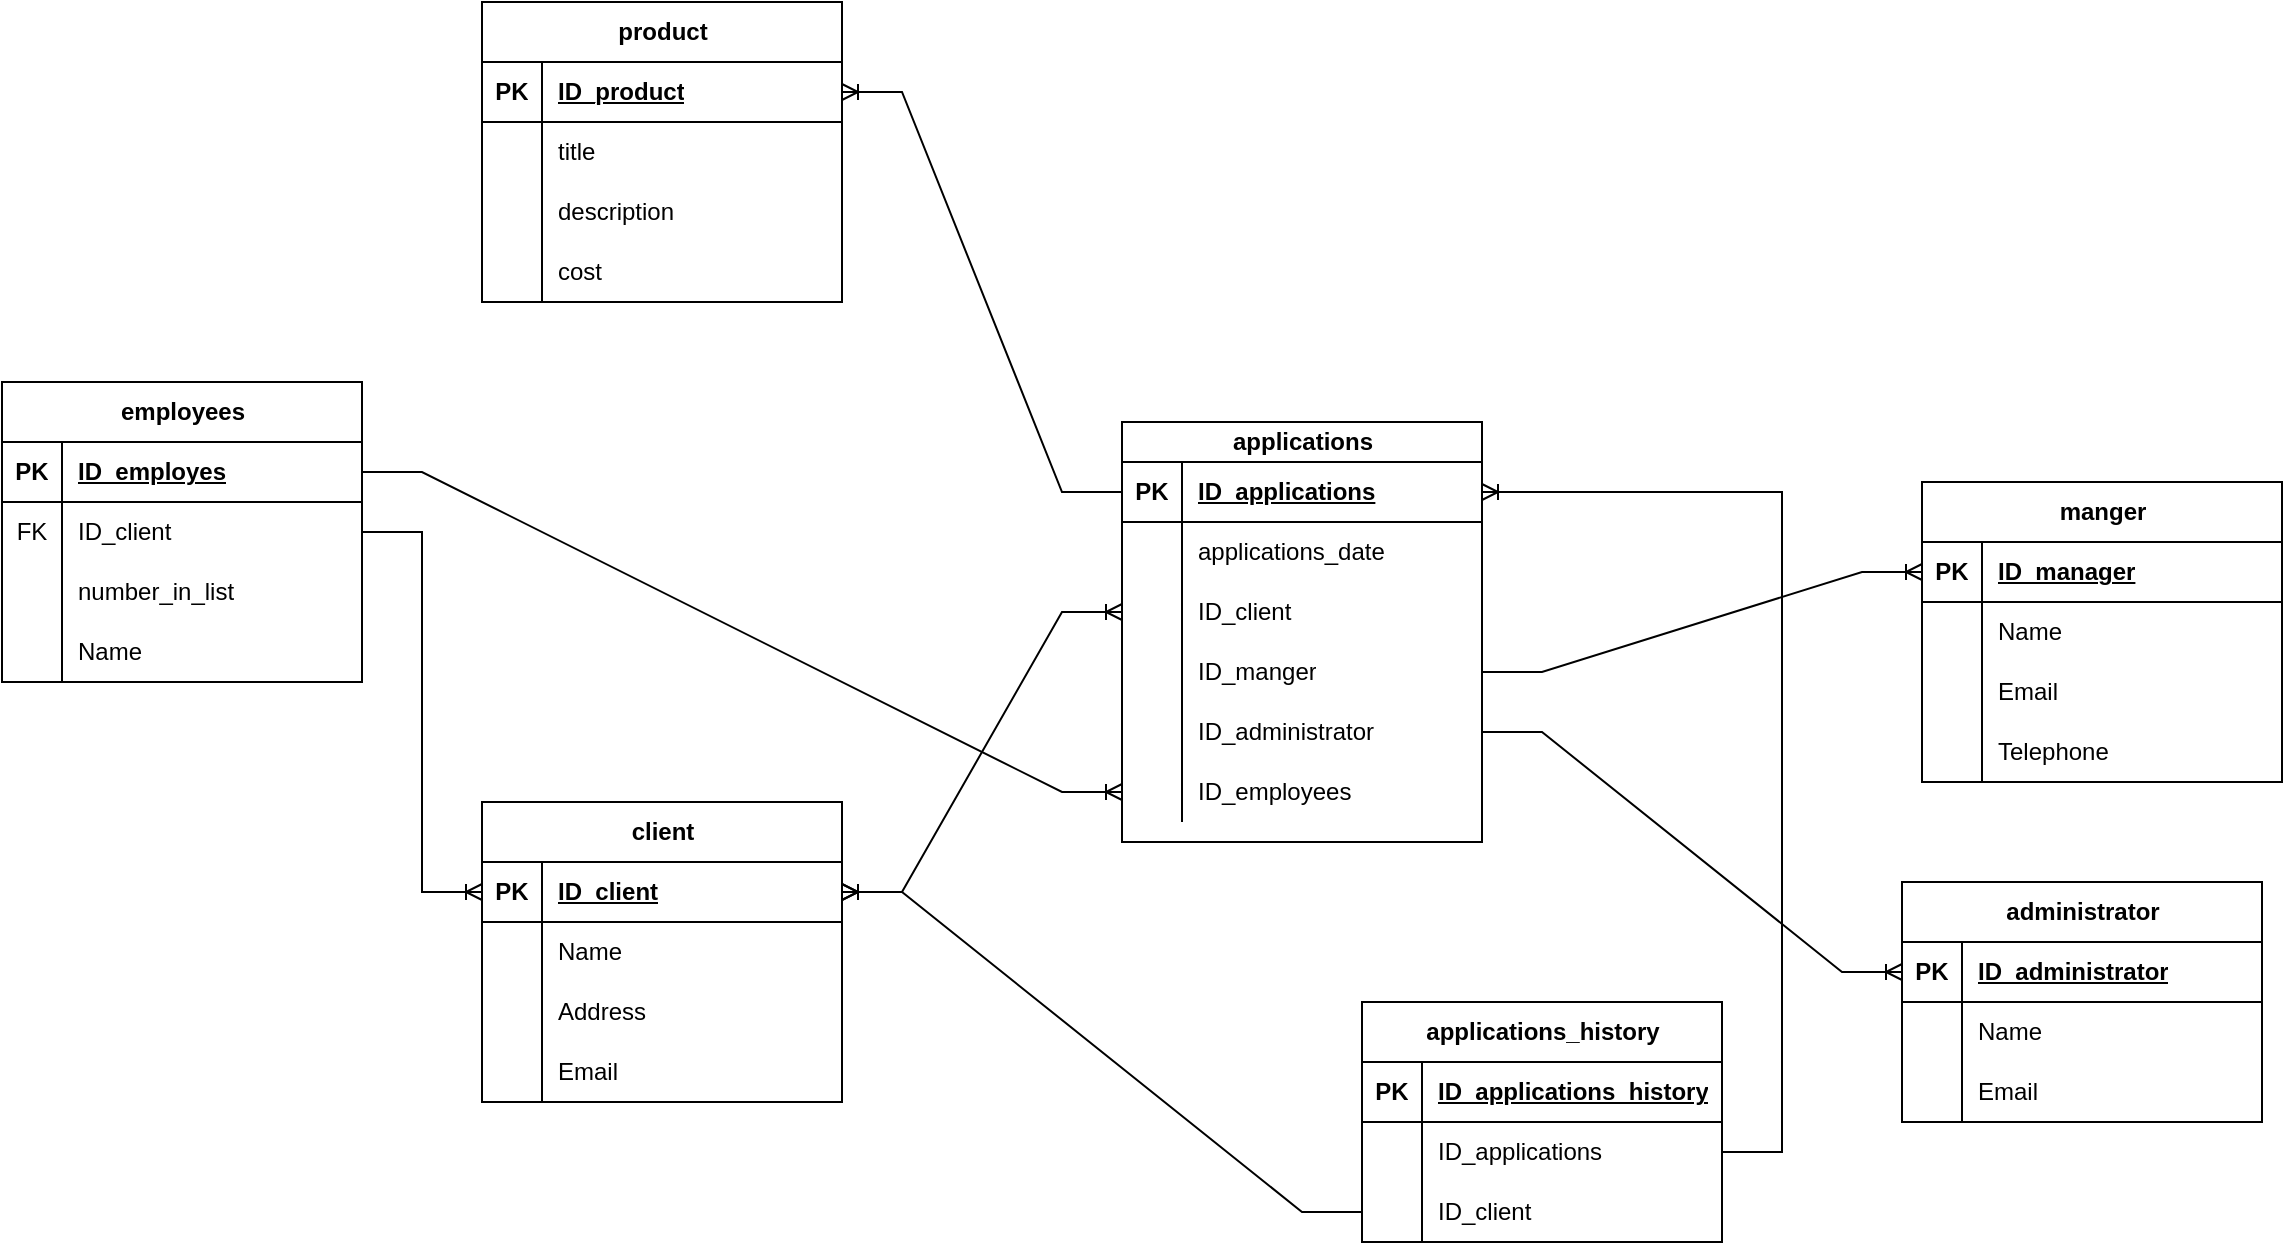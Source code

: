 <mxfile version="22.1.12" type="github">
  <diagram name="Страница — 1" id="qTyHfyfbIgcPW8t4P0ZL">
    <mxGraphModel dx="1431" dy="2002" grid="1" gridSize="10" guides="1" tooltips="1" connect="1" arrows="1" fold="1" page="1" pageScale="1" pageWidth="827" pageHeight="1169" math="0" shadow="0">
      <root>
        <mxCell id="0" />
        <mxCell id="1" parent="0" />
        <mxCell id="s5XrFpt6lPodFcEcEp-b-1" value="employees" style="shape=table;startSize=30;container=1;collapsible=1;childLayout=tableLayout;fixedRows=1;rowLines=0;fontStyle=1;align=center;resizeLast=1;html=1;" vertex="1" parent="1">
          <mxGeometry x="10" width="180" height="150" as="geometry" />
        </mxCell>
        <mxCell id="s5XrFpt6lPodFcEcEp-b-2" value="" style="shape=tableRow;horizontal=0;startSize=0;swimlaneHead=0;swimlaneBody=0;fillColor=none;collapsible=0;dropTarget=0;points=[[0,0.5],[1,0.5]];portConstraint=eastwest;top=0;left=0;right=0;bottom=1;" vertex="1" parent="s5XrFpt6lPodFcEcEp-b-1">
          <mxGeometry y="30" width="180" height="30" as="geometry" />
        </mxCell>
        <mxCell id="s5XrFpt6lPodFcEcEp-b-3" value="PK" style="shape=partialRectangle;connectable=0;fillColor=none;top=0;left=0;bottom=0;right=0;fontStyle=1;overflow=hidden;whiteSpace=wrap;html=1;" vertex="1" parent="s5XrFpt6lPodFcEcEp-b-2">
          <mxGeometry width="30" height="30" as="geometry">
            <mxRectangle width="30" height="30" as="alternateBounds" />
          </mxGeometry>
        </mxCell>
        <mxCell id="s5XrFpt6lPodFcEcEp-b-4" value="ID_employes" style="shape=partialRectangle;connectable=0;fillColor=none;top=0;left=0;bottom=0;right=0;align=left;spacingLeft=6;fontStyle=5;overflow=hidden;whiteSpace=wrap;html=1;" vertex="1" parent="s5XrFpt6lPodFcEcEp-b-2">
          <mxGeometry x="30" width="150" height="30" as="geometry">
            <mxRectangle width="150" height="30" as="alternateBounds" />
          </mxGeometry>
        </mxCell>
        <mxCell id="s5XrFpt6lPodFcEcEp-b-5" value="" style="shape=tableRow;horizontal=0;startSize=0;swimlaneHead=0;swimlaneBody=0;fillColor=none;collapsible=0;dropTarget=0;points=[[0,0.5],[1,0.5]];portConstraint=eastwest;top=0;left=0;right=0;bottom=0;" vertex="1" parent="s5XrFpt6lPodFcEcEp-b-1">
          <mxGeometry y="60" width="180" height="30" as="geometry" />
        </mxCell>
        <mxCell id="s5XrFpt6lPodFcEcEp-b-6" value="FK" style="shape=partialRectangle;connectable=0;fillColor=none;top=0;left=0;bottom=0;right=0;editable=1;overflow=hidden;whiteSpace=wrap;html=1;" vertex="1" parent="s5XrFpt6lPodFcEcEp-b-5">
          <mxGeometry width="30" height="30" as="geometry">
            <mxRectangle width="30" height="30" as="alternateBounds" />
          </mxGeometry>
        </mxCell>
        <mxCell id="s5XrFpt6lPodFcEcEp-b-7" value="ID_client" style="shape=partialRectangle;connectable=0;fillColor=none;top=0;left=0;bottom=0;right=0;align=left;spacingLeft=6;overflow=hidden;whiteSpace=wrap;html=1;" vertex="1" parent="s5XrFpt6lPodFcEcEp-b-5">
          <mxGeometry x="30" width="150" height="30" as="geometry">
            <mxRectangle width="150" height="30" as="alternateBounds" />
          </mxGeometry>
        </mxCell>
        <mxCell id="s5XrFpt6lPodFcEcEp-b-8" value="" style="shape=tableRow;horizontal=0;startSize=0;swimlaneHead=0;swimlaneBody=0;fillColor=none;collapsible=0;dropTarget=0;points=[[0,0.5],[1,0.5]];portConstraint=eastwest;top=0;left=0;right=0;bottom=0;" vertex="1" parent="s5XrFpt6lPodFcEcEp-b-1">
          <mxGeometry y="90" width="180" height="30" as="geometry" />
        </mxCell>
        <mxCell id="s5XrFpt6lPodFcEcEp-b-9" value="" style="shape=partialRectangle;connectable=0;fillColor=none;top=0;left=0;bottom=0;right=0;editable=1;overflow=hidden;whiteSpace=wrap;html=1;" vertex="1" parent="s5XrFpt6lPodFcEcEp-b-8">
          <mxGeometry width="30" height="30" as="geometry">
            <mxRectangle width="30" height="30" as="alternateBounds" />
          </mxGeometry>
        </mxCell>
        <mxCell id="s5XrFpt6lPodFcEcEp-b-10" value="number_in_list" style="shape=partialRectangle;connectable=0;fillColor=none;top=0;left=0;bottom=0;right=0;align=left;spacingLeft=6;overflow=hidden;whiteSpace=wrap;html=1;" vertex="1" parent="s5XrFpt6lPodFcEcEp-b-8">
          <mxGeometry x="30" width="150" height="30" as="geometry">
            <mxRectangle width="150" height="30" as="alternateBounds" />
          </mxGeometry>
        </mxCell>
        <mxCell id="s5XrFpt6lPodFcEcEp-b-11" value="" style="shape=tableRow;horizontal=0;startSize=0;swimlaneHead=0;swimlaneBody=0;fillColor=none;collapsible=0;dropTarget=0;points=[[0,0.5],[1,0.5]];portConstraint=eastwest;top=0;left=0;right=0;bottom=0;" vertex="1" parent="s5XrFpt6lPodFcEcEp-b-1">
          <mxGeometry y="120" width="180" height="30" as="geometry" />
        </mxCell>
        <mxCell id="s5XrFpt6lPodFcEcEp-b-12" value="" style="shape=partialRectangle;connectable=0;fillColor=none;top=0;left=0;bottom=0;right=0;editable=1;overflow=hidden;whiteSpace=wrap;html=1;" vertex="1" parent="s5XrFpt6lPodFcEcEp-b-11">
          <mxGeometry width="30" height="30" as="geometry">
            <mxRectangle width="30" height="30" as="alternateBounds" />
          </mxGeometry>
        </mxCell>
        <mxCell id="s5XrFpt6lPodFcEcEp-b-13" value="Name" style="shape=partialRectangle;connectable=0;fillColor=none;top=0;left=0;bottom=0;right=0;align=left;spacingLeft=6;overflow=hidden;whiteSpace=wrap;html=1;" vertex="1" parent="s5XrFpt6lPodFcEcEp-b-11">
          <mxGeometry x="30" width="150" height="30" as="geometry">
            <mxRectangle width="150" height="30" as="alternateBounds" />
          </mxGeometry>
        </mxCell>
        <mxCell id="s5XrFpt6lPodFcEcEp-b-14" value="client" style="shape=table;startSize=30;container=1;collapsible=1;childLayout=tableLayout;fixedRows=1;rowLines=0;fontStyle=1;align=center;resizeLast=1;html=1;" vertex="1" parent="1">
          <mxGeometry x="250" y="210" width="180" height="150" as="geometry" />
        </mxCell>
        <mxCell id="s5XrFpt6lPodFcEcEp-b-15" value="" style="shape=tableRow;horizontal=0;startSize=0;swimlaneHead=0;swimlaneBody=0;fillColor=none;collapsible=0;dropTarget=0;points=[[0,0.5],[1,0.5]];portConstraint=eastwest;top=0;left=0;right=0;bottom=1;" vertex="1" parent="s5XrFpt6lPodFcEcEp-b-14">
          <mxGeometry y="30" width="180" height="30" as="geometry" />
        </mxCell>
        <mxCell id="s5XrFpt6lPodFcEcEp-b-16" value="PK" style="shape=partialRectangle;connectable=0;fillColor=none;top=0;left=0;bottom=0;right=0;fontStyle=1;overflow=hidden;whiteSpace=wrap;html=1;" vertex="1" parent="s5XrFpt6lPodFcEcEp-b-15">
          <mxGeometry width="30" height="30" as="geometry">
            <mxRectangle width="30" height="30" as="alternateBounds" />
          </mxGeometry>
        </mxCell>
        <mxCell id="s5XrFpt6lPodFcEcEp-b-17" value="ID_client" style="shape=partialRectangle;connectable=0;fillColor=none;top=0;left=0;bottom=0;right=0;align=left;spacingLeft=6;fontStyle=5;overflow=hidden;whiteSpace=wrap;html=1;" vertex="1" parent="s5XrFpt6lPodFcEcEp-b-15">
          <mxGeometry x="30" width="150" height="30" as="geometry">
            <mxRectangle width="150" height="30" as="alternateBounds" />
          </mxGeometry>
        </mxCell>
        <mxCell id="s5XrFpt6lPodFcEcEp-b-18" value="" style="shape=tableRow;horizontal=0;startSize=0;swimlaneHead=0;swimlaneBody=0;fillColor=none;collapsible=0;dropTarget=0;points=[[0,0.5],[1,0.5]];portConstraint=eastwest;top=0;left=0;right=0;bottom=0;" vertex="1" parent="s5XrFpt6lPodFcEcEp-b-14">
          <mxGeometry y="60" width="180" height="30" as="geometry" />
        </mxCell>
        <mxCell id="s5XrFpt6lPodFcEcEp-b-19" value="" style="shape=partialRectangle;connectable=0;fillColor=none;top=0;left=0;bottom=0;right=0;editable=1;overflow=hidden;whiteSpace=wrap;html=1;" vertex="1" parent="s5XrFpt6lPodFcEcEp-b-18">
          <mxGeometry width="30" height="30" as="geometry">
            <mxRectangle width="30" height="30" as="alternateBounds" />
          </mxGeometry>
        </mxCell>
        <mxCell id="s5XrFpt6lPodFcEcEp-b-20" value="Name" style="shape=partialRectangle;connectable=0;fillColor=none;top=0;left=0;bottom=0;right=0;align=left;spacingLeft=6;overflow=hidden;whiteSpace=wrap;html=1;" vertex="1" parent="s5XrFpt6lPodFcEcEp-b-18">
          <mxGeometry x="30" width="150" height="30" as="geometry">
            <mxRectangle width="150" height="30" as="alternateBounds" />
          </mxGeometry>
        </mxCell>
        <mxCell id="s5XrFpt6lPodFcEcEp-b-21" value="" style="shape=tableRow;horizontal=0;startSize=0;swimlaneHead=0;swimlaneBody=0;fillColor=none;collapsible=0;dropTarget=0;points=[[0,0.5],[1,0.5]];portConstraint=eastwest;top=0;left=0;right=0;bottom=0;" vertex="1" parent="s5XrFpt6lPodFcEcEp-b-14">
          <mxGeometry y="90" width="180" height="30" as="geometry" />
        </mxCell>
        <mxCell id="s5XrFpt6lPodFcEcEp-b-22" value="" style="shape=partialRectangle;connectable=0;fillColor=none;top=0;left=0;bottom=0;right=0;editable=1;overflow=hidden;whiteSpace=wrap;html=1;" vertex="1" parent="s5XrFpt6lPodFcEcEp-b-21">
          <mxGeometry width="30" height="30" as="geometry">
            <mxRectangle width="30" height="30" as="alternateBounds" />
          </mxGeometry>
        </mxCell>
        <mxCell id="s5XrFpt6lPodFcEcEp-b-23" value="Address" style="shape=partialRectangle;connectable=0;fillColor=none;top=0;left=0;bottom=0;right=0;align=left;spacingLeft=6;overflow=hidden;whiteSpace=wrap;html=1;" vertex="1" parent="s5XrFpt6lPodFcEcEp-b-21">
          <mxGeometry x="30" width="150" height="30" as="geometry">
            <mxRectangle width="150" height="30" as="alternateBounds" />
          </mxGeometry>
        </mxCell>
        <mxCell id="s5XrFpt6lPodFcEcEp-b-24" value="" style="shape=tableRow;horizontal=0;startSize=0;swimlaneHead=0;swimlaneBody=0;fillColor=none;collapsible=0;dropTarget=0;points=[[0,0.5],[1,0.5]];portConstraint=eastwest;top=0;left=0;right=0;bottom=0;" vertex="1" parent="s5XrFpt6lPodFcEcEp-b-14">
          <mxGeometry y="120" width="180" height="30" as="geometry" />
        </mxCell>
        <mxCell id="s5XrFpt6lPodFcEcEp-b-25" value="" style="shape=partialRectangle;connectable=0;fillColor=none;top=0;left=0;bottom=0;right=0;editable=1;overflow=hidden;whiteSpace=wrap;html=1;" vertex="1" parent="s5XrFpt6lPodFcEcEp-b-24">
          <mxGeometry width="30" height="30" as="geometry">
            <mxRectangle width="30" height="30" as="alternateBounds" />
          </mxGeometry>
        </mxCell>
        <mxCell id="s5XrFpt6lPodFcEcEp-b-26" value="Email" style="shape=partialRectangle;connectable=0;fillColor=none;top=0;left=0;bottom=0;right=0;align=left;spacingLeft=6;overflow=hidden;whiteSpace=wrap;html=1;" vertex="1" parent="s5XrFpt6lPodFcEcEp-b-24">
          <mxGeometry x="30" width="150" height="30" as="geometry">
            <mxRectangle width="150" height="30" as="alternateBounds" />
          </mxGeometry>
        </mxCell>
        <mxCell id="s5XrFpt6lPodFcEcEp-b-27" value="" style="edgeStyle=entityRelationEdgeStyle;fontSize=12;html=1;endArrow=ERoneToMany;rounded=0;" edge="1" parent="1" source="s5XrFpt6lPodFcEcEp-b-5" target="s5XrFpt6lPodFcEcEp-b-15">
          <mxGeometry width="100" height="100" relative="1" as="geometry">
            <mxPoint x="360" y="270" as="sourcePoint" />
            <mxPoint x="460" y="170" as="targetPoint" />
          </mxGeometry>
        </mxCell>
        <mxCell id="s5XrFpt6lPodFcEcEp-b-28" value="applications" style="shape=table;startSize=20;container=1;collapsible=1;childLayout=tableLayout;fixedRows=1;rowLines=0;fontStyle=1;align=center;resizeLast=1;html=1;" vertex="1" parent="1">
          <mxGeometry x="570" y="20" width="180" height="210" as="geometry" />
        </mxCell>
        <mxCell id="s5XrFpt6lPodFcEcEp-b-29" value="" style="shape=tableRow;horizontal=0;startSize=0;swimlaneHead=0;swimlaneBody=0;fillColor=none;collapsible=0;dropTarget=0;points=[[0,0.5],[1,0.5]];portConstraint=eastwest;top=0;left=0;right=0;bottom=1;" vertex="1" parent="s5XrFpt6lPodFcEcEp-b-28">
          <mxGeometry y="20" width="180" height="30" as="geometry" />
        </mxCell>
        <mxCell id="s5XrFpt6lPodFcEcEp-b-30" value="PK" style="shape=partialRectangle;connectable=0;fillColor=none;top=0;left=0;bottom=0;right=0;fontStyle=1;overflow=hidden;whiteSpace=wrap;html=1;" vertex="1" parent="s5XrFpt6lPodFcEcEp-b-29">
          <mxGeometry width="30" height="30" as="geometry">
            <mxRectangle width="30" height="30" as="alternateBounds" />
          </mxGeometry>
        </mxCell>
        <mxCell id="s5XrFpt6lPodFcEcEp-b-31" value="ID_applications" style="shape=partialRectangle;connectable=0;fillColor=none;top=0;left=0;bottom=0;right=0;align=left;spacingLeft=6;fontStyle=5;overflow=hidden;whiteSpace=wrap;html=1;" vertex="1" parent="s5XrFpt6lPodFcEcEp-b-29">
          <mxGeometry x="30" width="150" height="30" as="geometry">
            <mxRectangle width="150" height="30" as="alternateBounds" />
          </mxGeometry>
        </mxCell>
        <mxCell id="s5XrFpt6lPodFcEcEp-b-32" value="" style="shape=tableRow;horizontal=0;startSize=0;swimlaneHead=0;swimlaneBody=0;fillColor=none;collapsible=0;dropTarget=0;points=[[0,0.5],[1,0.5]];portConstraint=eastwest;top=0;left=0;right=0;bottom=0;" vertex="1" parent="s5XrFpt6lPodFcEcEp-b-28">
          <mxGeometry y="50" width="180" height="30" as="geometry" />
        </mxCell>
        <mxCell id="s5XrFpt6lPodFcEcEp-b-33" value="" style="shape=partialRectangle;connectable=0;fillColor=none;top=0;left=0;bottom=0;right=0;editable=1;overflow=hidden;whiteSpace=wrap;html=1;" vertex="1" parent="s5XrFpt6lPodFcEcEp-b-32">
          <mxGeometry width="30" height="30" as="geometry">
            <mxRectangle width="30" height="30" as="alternateBounds" />
          </mxGeometry>
        </mxCell>
        <mxCell id="s5XrFpt6lPodFcEcEp-b-34" value="applications_date" style="shape=partialRectangle;connectable=0;fillColor=none;top=0;left=0;bottom=0;right=0;align=left;spacingLeft=6;overflow=hidden;whiteSpace=wrap;html=1;" vertex="1" parent="s5XrFpt6lPodFcEcEp-b-32">
          <mxGeometry x="30" width="150" height="30" as="geometry">
            <mxRectangle width="150" height="30" as="alternateBounds" />
          </mxGeometry>
        </mxCell>
        <mxCell id="s5XrFpt6lPodFcEcEp-b-35" value="" style="shape=tableRow;horizontal=0;startSize=0;swimlaneHead=0;swimlaneBody=0;fillColor=none;collapsible=0;dropTarget=0;points=[[0,0.5],[1,0.5]];portConstraint=eastwest;top=0;left=0;right=0;bottom=0;" vertex="1" parent="s5XrFpt6lPodFcEcEp-b-28">
          <mxGeometry y="80" width="180" height="30" as="geometry" />
        </mxCell>
        <mxCell id="s5XrFpt6lPodFcEcEp-b-36" value="" style="shape=partialRectangle;connectable=0;fillColor=none;top=0;left=0;bottom=0;right=0;editable=1;overflow=hidden;whiteSpace=wrap;html=1;" vertex="1" parent="s5XrFpt6lPodFcEcEp-b-35">
          <mxGeometry width="30" height="30" as="geometry">
            <mxRectangle width="30" height="30" as="alternateBounds" />
          </mxGeometry>
        </mxCell>
        <mxCell id="s5XrFpt6lPodFcEcEp-b-37" value="ID_client" style="shape=partialRectangle;connectable=0;fillColor=none;top=0;left=0;bottom=0;right=0;align=left;spacingLeft=6;overflow=hidden;whiteSpace=wrap;html=1;" vertex="1" parent="s5XrFpt6lPodFcEcEp-b-35">
          <mxGeometry x="30" width="150" height="30" as="geometry">
            <mxRectangle width="150" height="30" as="alternateBounds" />
          </mxGeometry>
        </mxCell>
        <mxCell id="s5XrFpt6lPodFcEcEp-b-38" value="" style="shape=tableRow;horizontal=0;startSize=0;swimlaneHead=0;swimlaneBody=0;fillColor=none;collapsible=0;dropTarget=0;points=[[0,0.5],[1,0.5]];portConstraint=eastwest;top=0;left=0;right=0;bottom=0;" vertex="1" parent="s5XrFpt6lPodFcEcEp-b-28">
          <mxGeometry y="110" width="180" height="30" as="geometry" />
        </mxCell>
        <mxCell id="s5XrFpt6lPodFcEcEp-b-39" value="" style="shape=partialRectangle;connectable=0;fillColor=none;top=0;left=0;bottom=0;right=0;editable=1;overflow=hidden;whiteSpace=wrap;html=1;" vertex="1" parent="s5XrFpt6lPodFcEcEp-b-38">
          <mxGeometry width="30" height="30" as="geometry">
            <mxRectangle width="30" height="30" as="alternateBounds" />
          </mxGeometry>
        </mxCell>
        <mxCell id="s5XrFpt6lPodFcEcEp-b-40" value="ID_manger" style="shape=partialRectangle;connectable=0;fillColor=none;top=0;left=0;bottom=0;right=0;align=left;spacingLeft=6;overflow=hidden;whiteSpace=wrap;html=1;" vertex="1" parent="s5XrFpt6lPodFcEcEp-b-38">
          <mxGeometry x="30" width="150" height="30" as="geometry">
            <mxRectangle width="150" height="30" as="alternateBounds" />
          </mxGeometry>
        </mxCell>
        <mxCell id="s5XrFpt6lPodFcEcEp-b-41" style="shape=tableRow;horizontal=0;startSize=0;swimlaneHead=0;swimlaneBody=0;fillColor=none;collapsible=0;dropTarget=0;points=[[0,0.5],[1,0.5]];portConstraint=eastwest;top=0;left=0;right=0;bottom=0;" vertex="1" parent="s5XrFpt6lPodFcEcEp-b-28">
          <mxGeometry y="140" width="180" height="30" as="geometry" />
        </mxCell>
        <mxCell id="s5XrFpt6lPodFcEcEp-b-42" style="shape=partialRectangle;connectable=0;fillColor=none;top=0;left=0;bottom=0;right=0;editable=1;overflow=hidden;whiteSpace=wrap;html=1;" vertex="1" parent="s5XrFpt6lPodFcEcEp-b-41">
          <mxGeometry width="30" height="30" as="geometry">
            <mxRectangle width="30" height="30" as="alternateBounds" />
          </mxGeometry>
        </mxCell>
        <mxCell id="s5XrFpt6lPodFcEcEp-b-43" value="ID_administrator" style="shape=partialRectangle;connectable=0;fillColor=none;top=0;left=0;bottom=0;right=0;align=left;spacingLeft=6;overflow=hidden;whiteSpace=wrap;html=1;" vertex="1" parent="s5XrFpt6lPodFcEcEp-b-41">
          <mxGeometry x="30" width="150" height="30" as="geometry">
            <mxRectangle width="150" height="30" as="alternateBounds" />
          </mxGeometry>
        </mxCell>
        <mxCell id="s5XrFpt6lPodFcEcEp-b-50" style="shape=tableRow;horizontal=0;startSize=0;swimlaneHead=0;swimlaneBody=0;fillColor=none;collapsible=0;dropTarget=0;points=[[0,0.5],[1,0.5]];portConstraint=eastwest;top=0;left=0;right=0;bottom=0;" vertex="1" parent="s5XrFpt6lPodFcEcEp-b-28">
          <mxGeometry y="170" width="180" height="30" as="geometry" />
        </mxCell>
        <mxCell id="s5XrFpt6lPodFcEcEp-b-51" style="shape=partialRectangle;connectable=0;fillColor=none;top=0;left=0;bottom=0;right=0;editable=1;overflow=hidden;whiteSpace=wrap;html=1;" vertex="1" parent="s5XrFpt6lPodFcEcEp-b-50">
          <mxGeometry width="30" height="30" as="geometry">
            <mxRectangle width="30" height="30" as="alternateBounds" />
          </mxGeometry>
        </mxCell>
        <mxCell id="s5XrFpt6lPodFcEcEp-b-52" value="ID_employees" style="shape=partialRectangle;connectable=0;fillColor=none;top=0;left=0;bottom=0;right=0;align=left;spacingLeft=6;overflow=hidden;whiteSpace=wrap;html=1;" vertex="1" parent="s5XrFpt6lPodFcEcEp-b-50">
          <mxGeometry x="30" width="150" height="30" as="geometry">
            <mxRectangle width="150" height="30" as="alternateBounds" />
          </mxGeometry>
        </mxCell>
        <mxCell id="s5XrFpt6lPodFcEcEp-b-53" value="" style="edgeStyle=entityRelationEdgeStyle;fontSize=12;html=1;endArrow=ERoneToMany;startArrow=ERoneToMany;rounded=0;" edge="1" parent="1" source="s5XrFpt6lPodFcEcEp-b-15" target="s5XrFpt6lPodFcEcEp-b-35">
          <mxGeometry width="100" height="100" relative="1" as="geometry">
            <mxPoint x="360" y="190" as="sourcePoint" />
            <mxPoint x="460" y="90" as="targetPoint" />
          </mxGeometry>
        </mxCell>
        <mxCell id="s5XrFpt6lPodFcEcEp-b-54" value="" style="edgeStyle=entityRelationEdgeStyle;fontSize=12;html=1;endArrow=ERoneToMany;rounded=0;exitX=1;exitY=0.5;exitDx=0;exitDy=0;" edge="1" parent="1" source="s5XrFpt6lPodFcEcEp-b-2" target="s5XrFpt6lPodFcEcEp-b-50">
          <mxGeometry width="100" height="100" relative="1" as="geometry">
            <mxPoint x="360" y="190" as="sourcePoint" />
            <mxPoint x="460" y="90" as="targetPoint" />
          </mxGeometry>
        </mxCell>
        <mxCell id="s5XrFpt6lPodFcEcEp-b-55" value="manger" style="shape=table;startSize=30;container=1;collapsible=1;childLayout=tableLayout;fixedRows=1;rowLines=0;fontStyle=1;align=center;resizeLast=1;html=1;" vertex="1" parent="1">
          <mxGeometry x="970" y="50" width="180" height="150" as="geometry" />
        </mxCell>
        <mxCell id="s5XrFpt6lPodFcEcEp-b-56" value="" style="shape=tableRow;horizontal=0;startSize=0;swimlaneHead=0;swimlaneBody=0;fillColor=none;collapsible=0;dropTarget=0;points=[[0,0.5],[1,0.5]];portConstraint=eastwest;top=0;left=0;right=0;bottom=1;" vertex="1" parent="s5XrFpt6lPodFcEcEp-b-55">
          <mxGeometry y="30" width="180" height="30" as="geometry" />
        </mxCell>
        <mxCell id="s5XrFpt6lPodFcEcEp-b-57" value="PK" style="shape=partialRectangle;connectable=0;fillColor=none;top=0;left=0;bottom=0;right=0;fontStyle=1;overflow=hidden;whiteSpace=wrap;html=1;" vertex="1" parent="s5XrFpt6lPodFcEcEp-b-56">
          <mxGeometry width="30" height="30" as="geometry">
            <mxRectangle width="30" height="30" as="alternateBounds" />
          </mxGeometry>
        </mxCell>
        <mxCell id="s5XrFpt6lPodFcEcEp-b-58" value="ID_manager" style="shape=partialRectangle;connectable=0;fillColor=none;top=0;left=0;bottom=0;right=0;align=left;spacingLeft=6;fontStyle=5;overflow=hidden;whiteSpace=wrap;html=1;" vertex="1" parent="s5XrFpt6lPodFcEcEp-b-56">
          <mxGeometry x="30" width="150" height="30" as="geometry">
            <mxRectangle width="150" height="30" as="alternateBounds" />
          </mxGeometry>
        </mxCell>
        <mxCell id="s5XrFpt6lPodFcEcEp-b-59" value="" style="shape=tableRow;horizontal=0;startSize=0;swimlaneHead=0;swimlaneBody=0;fillColor=none;collapsible=0;dropTarget=0;points=[[0,0.5],[1,0.5]];portConstraint=eastwest;top=0;left=0;right=0;bottom=0;" vertex="1" parent="s5XrFpt6lPodFcEcEp-b-55">
          <mxGeometry y="60" width="180" height="30" as="geometry" />
        </mxCell>
        <mxCell id="s5XrFpt6lPodFcEcEp-b-60" value="" style="shape=partialRectangle;connectable=0;fillColor=none;top=0;left=0;bottom=0;right=0;editable=1;overflow=hidden;whiteSpace=wrap;html=1;" vertex="1" parent="s5XrFpt6lPodFcEcEp-b-59">
          <mxGeometry width="30" height="30" as="geometry">
            <mxRectangle width="30" height="30" as="alternateBounds" />
          </mxGeometry>
        </mxCell>
        <mxCell id="s5XrFpt6lPodFcEcEp-b-61" value="Name" style="shape=partialRectangle;connectable=0;fillColor=none;top=0;left=0;bottom=0;right=0;align=left;spacingLeft=6;overflow=hidden;whiteSpace=wrap;html=1;" vertex="1" parent="s5XrFpt6lPodFcEcEp-b-59">
          <mxGeometry x="30" width="150" height="30" as="geometry">
            <mxRectangle width="150" height="30" as="alternateBounds" />
          </mxGeometry>
        </mxCell>
        <mxCell id="s5XrFpt6lPodFcEcEp-b-62" value="" style="shape=tableRow;horizontal=0;startSize=0;swimlaneHead=0;swimlaneBody=0;fillColor=none;collapsible=0;dropTarget=0;points=[[0,0.5],[1,0.5]];portConstraint=eastwest;top=0;left=0;right=0;bottom=0;" vertex="1" parent="s5XrFpt6lPodFcEcEp-b-55">
          <mxGeometry y="90" width="180" height="30" as="geometry" />
        </mxCell>
        <mxCell id="s5XrFpt6lPodFcEcEp-b-63" value="" style="shape=partialRectangle;connectable=0;fillColor=none;top=0;left=0;bottom=0;right=0;editable=1;overflow=hidden;whiteSpace=wrap;html=1;" vertex="1" parent="s5XrFpt6lPodFcEcEp-b-62">
          <mxGeometry width="30" height="30" as="geometry">
            <mxRectangle width="30" height="30" as="alternateBounds" />
          </mxGeometry>
        </mxCell>
        <mxCell id="s5XrFpt6lPodFcEcEp-b-64" value="Email" style="shape=partialRectangle;connectable=0;fillColor=none;top=0;left=0;bottom=0;right=0;align=left;spacingLeft=6;overflow=hidden;whiteSpace=wrap;html=1;" vertex="1" parent="s5XrFpt6lPodFcEcEp-b-62">
          <mxGeometry x="30" width="150" height="30" as="geometry">
            <mxRectangle width="150" height="30" as="alternateBounds" />
          </mxGeometry>
        </mxCell>
        <mxCell id="s5XrFpt6lPodFcEcEp-b-65" value="" style="shape=tableRow;horizontal=0;startSize=0;swimlaneHead=0;swimlaneBody=0;fillColor=none;collapsible=0;dropTarget=0;points=[[0,0.5],[1,0.5]];portConstraint=eastwest;top=0;left=0;right=0;bottom=0;" vertex="1" parent="s5XrFpt6lPodFcEcEp-b-55">
          <mxGeometry y="120" width="180" height="30" as="geometry" />
        </mxCell>
        <mxCell id="s5XrFpt6lPodFcEcEp-b-66" value="" style="shape=partialRectangle;connectable=0;fillColor=none;top=0;left=0;bottom=0;right=0;editable=1;overflow=hidden;whiteSpace=wrap;html=1;" vertex="1" parent="s5XrFpt6lPodFcEcEp-b-65">
          <mxGeometry width="30" height="30" as="geometry">
            <mxRectangle width="30" height="30" as="alternateBounds" />
          </mxGeometry>
        </mxCell>
        <mxCell id="s5XrFpt6lPodFcEcEp-b-67" value="Telephone" style="shape=partialRectangle;connectable=0;fillColor=none;top=0;left=0;bottom=0;right=0;align=left;spacingLeft=6;overflow=hidden;whiteSpace=wrap;html=1;" vertex="1" parent="s5XrFpt6lPodFcEcEp-b-65">
          <mxGeometry x="30" width="150" height="30" as="geometry">
            <mxRectangle width="150" height="30" as="alternateBounds" />
          </mxGeometry>
        </mxCell>
        <mxCell id="s5XrFpt6lPodFcEcEp-b-68" value="" style="edgeStyle=entityRelationEdgeStyle;fontSize=12;html=1;endArrow=ERoneToMany;rounded=0;entryX=0;entryY=0.5;entryDx=0;entryDy=0;" edge="1" parent="1" source="s5XrFpt6lPodFcEcEp-b-38" target="s5XrFpt6lPodFcEcEp-b-56">
          <mxGeometry width="100" height="100" relative="1" as="geometry">
            <mxPoint x="580" y="230" as="sourcePoint" />
            <mxPoint x="680" y="130" as="targetPoint" />
          </mxGeometry>
        </mxCell>
        <mxCell id="s5XrFpt6lPodFcEcEp-b-69" value="administrator" style="shape=table;startSize=30;container=1;collapsible=1;childLayout=tableLayout;fixedRows=1;rowLines=0;fontStyle=1;align=center;resizeLast=1;html=1;" vertex="1" parent="1">
          <mxGeometry x="960" y="250" width="180" height="120" as="geometry" />
        </mxCell>
        <mxCell id="s5XrFpt6lPodFcEcEp-b-70" value="" style="shape=tableRow;horizontal=0;startSize=0;swimlaneHead=0;swimlaneBody=0;fillColor=none;collapsible=0;dropTarget=0;points=[[0,0.5],[1,0.5]];portConstraint=eastwest;top=0;left=0;right=0;bottom=1;" vertex="1" parent="s5XrFpt6lPodFcEcEp-b-69">
          <mxGeometry y="30" width="180" height="30" as="geometry" />
        </mxCell>
        <mxCell id="s5XrFpt6lPodFcEcEp-b-71" value="PK" style="shape=partialRectangle;connectable=0;fillColor=none;top=0;left=0;bottom=0;right=0;fontStyle=1;overflow=hidden;whiteSpace=wrap;html=1;" vertex="1" parent="s5XrFpt6lPodFcEcEp-b-70">
          <mxGeometry width="30" height="30" as="geometry">
            <mxRectangle width="30" height="30" as="alternateBounds" />
          </mxGeometry>
        </mxCell>
        <mxCell id="s5XrFpt6lPodFcEcEp-b-72" value="ID_administrator" style="shape=partialRectangle;connectable=0;fillColor=none;top=0;left=0;bottom=0;right=0;align=left;spacingLeft=6;fontStyle=5;overflow=hidden;whiteSpace=wrap;html=1;" vertex="1" parent="s5XrFpt6lPodFcEcEp-b-70">
          <mxGeometry x="30" width="150" height="30" as="geometry">
            <mxRectangle width="150" height="30" as="alternateBounds" />
          </mxGeometry>
        </mxCell>
        <mxCell id="s5XrFpt6lPodFcEcEp-b-73" value="" style="shape=tableRow;horizontal=0;startSize=0;swimlaneHead=0;swimlaneBody=0;fillColor=none;collapsible=0;dropTarget=0;points=[[0,0.5],[1,0.5]];portConstraint=eastwest;top=0;left=0;right=0;bottom=0;" vertex="1" parent="s5XrFpt6lPodFcEcEp-b-69">
          <mxGeometry y="60" width="180" height="30" as="geometry" />
        </mxCell>
        <mxCell id="s5XrFpt6lPodFcEcEp-b-74" value="" style="shape=partialRectangle;connectable=0;fillColor=none;top=0;left=0;bottom=0;right=0;editable=1;overflow=hidden;whiteSpace=wrap;html=1;" vertex="1" parent="s5XrFpt6lPodFcEcEp-b-73">
          <mxGeometry width="30" height="30" as="geometry">
            <mxRectangle width="30" height="30" as="alternateBounds" />
          </mxGeometry>
        </mxCell>
        <mxCell id="s5XrFpt6lPodFcEcEp-b-75" value="Name" style="shape=partialRectangle;connectable=0;fillColor=none;top=0;left=0;bottom=0;right=0;align=left;spacingLeft=6;overflow=hidden;whiteSpace=wrap;html=1;" vertex="1" parent="s5XrFpt6lPodFcEcEp-b-73">
          <mxGeometry x="30" width="150" height="30" as="geometry">
            <mxRectangle width="150" height="30" as="alternateBounds" />
          </mxGeometry>
        </mxCell>
        <mxCell id="s5XrFpt6lPodFcEcEp-b-76" value="" style="shape=tableRow;horizontal=0;startSize=0;swimlaneHead=0;swimlaneBody=0;fillColor=none;collapsible=0;dropTarget=0;points=[[0,0.5],[1,0.5]];portConstraint=eastwest;top=0;left=0;right=0;bottom=0;" vertex="1" parent="s5XrFpt6lPodFcEcEp-b-69">
          <mxGeometry y="90" width="180" height="30" as="geometry" />
        </mxCell>
        <mxCell id="s5XrFpt6lPodFcEcEp-b-77" value="" style="shape=partialRectangle;connectable=0;fillColor=none;top=0;left=0;bottom=0;right=0;editable=1;overflow=hidden;whiteSpace=wrap;html=1;" vertex="1" parent="s5XrFpt6lPodFcEcEp-b-76">
          <mxGeometry width="30" height="30" as="geometry">
            <mxRectangle width="30" height="30" as="alternateBounds" />
          </mxGeometry>
        </mxCell>
        <mxCell id="s5XrFpt6lPodFcEcEp-b-78" value="Email" style="shape=partialRectangle;connectable=0;fillColor=none;top=0;left=0;bottom=0;right=0;align=left;spacingLeft=6;overflow=hidden;whiteSpace=wrap;html=1;" vertex="1" parent="s5XrFpt6lPodFcEcEp-b-76">
          <mxGeometry x="30" width="150" height="30" as="geometry">
            <mxRectangle width="150" height="30" as="alternateBounds" />
          </mxGeometry>
        </mxCell>
        <mxCell id="s5XrFpt6lPodFcEcEp-b-82" value="" style="edgeStyle=entityRelationEdgeStyle;fontSize=12;html=1;endArrow=ERoneToMany;rounded=0;" edge="1" parent="1" source="s5XrFpt6lPodFcEcEp-b-41" target="s5XrFpt6lPodFcEcEp-b-70">
          <mxGeometry width="100" height="100" relative="1" as="geometry">
            <mxPoint x="760" y="220" as="sourcePoint" />
            <mxPoint x="980" y="170" as="targetPoint" />
          </mxGeometry>
        </mxCell>
        <mxCell id="s5XrFpt6lPodFcEcEp-b-83" value="applications_history" style="shape=table;startSize=30;container=1;collapsible=1;childLayout=tableLayout;fixedRows=1;rowLines=0;fontStyle=1;align=center;resizeLast=1;html=1;" vertex="1" parent="1">
          <mxGeometry x="690" y="310" width="180" height="120" as="geometry" />
        </mxCell>
        <mxCell id="s5XrFpt6lPodFcEcEp-b-84" value="" style="shape=tableRow;horizontal=0;startSize=0;swimlaneHead=0;swimlaneBody=0;fillColor=none;collapsible=0;dropTarget=0;points=[[0,0.5],[1,0.5]];portConstraint=eastwest;top=0;left=0;right=0;bottom=1;" vertex="1" parent="s5XrFpt6lPodFcEcEp-b-83">
          <mxGeometry y="30" width="180" height="30" as="geometry" />
        </mxCell>
        <mxCell id="s5XrFpt6lPodFcEcEp-b-85" value="PK" style="shape=partialRectangle;connectable=0;fillColor=none;top=0;left=0;bottom=0;right=0;fontStyle=1;overflow=hidden;whiteSpace=wrap;html=1;" vertex="1" parent="s5XrFpt6lPodFcEcEp-b-84">
          <mxGeometry width="30" height="30" as="geometry">
            <mxRectangle width="30" height="30" as="alternateBounds" />
          </mxGeometry>
        </mxCell>
        <mxCell id="s5XrFpt6lPodFcEcEp-b-86" value="ID_applications_history" style="shape=partialRectangle;connectable=0;fillColor=none;top=0;left=0;bottom=0;right=0;align=left;spacingLeft=6;fontStyle=5;overflow=hidden;whiteSpace=wrap;html=1;" vertex="1" parent="s5XrFpt6lPodFcEcEp-b-84">
          <mxGeometry x="30" width="150" height="30" as="geometry">
            <mxRectangle width="150" height="30" as="alternateBounds" />
          </mxGeometry>
        </mxCell>
        <mxCell id="s5XrFpt6lPodFcEcEp-b-87" value="" style="shape=tableRow;horizontal=0;startSize=0;swimlaneHead=0;swimlaneBody=0;fillColor=none;collapsible=0;dropTarget=0;points=[[0,0.5],[1,0.5]];portConstraint=eastwest;top=0;left=0;right=0;bottom=0;" vertex="1" parent="s5XrFpt6lPodFcEcEp-b-83">
          <mxGeometry y="60" width="180" height="30" as="geometry" />
        </mxCell>
        <mxCell id="s5XrFpt6lPodFcEcEp-b-88" value="" style="shape=partialRectangle;connectable=0;fillColor=none;top=0;left=0;bottom=0;right=0;editable=1;overflow=hidden;whiteSpace=wrap;html=1;" vertex="1" parent="s5XrFpt6lPodFcEcEp-b-87">
          <mxGeometry width="30" height="30" as="geometry">
            <mxRectangle width="30" height="30" as="alternateBounds" />
          </mxGeometry>
        </mxCell>
        <mxCell id="s5XrFpt6lPodFcEcEp-b-89" value="ID_applications" style="shape=partialRectangle;connectable=0;fillColor=none;top=0;left=0;bottom=0;right=0;align=left;spacingLeft=6;overflow=hidden;whiteSpace=wrap;html=1;" vertex="1" parent="s5XrFpt6lPodFcEcEp-b-87">
          <mxGeometry x="30" width="150" height="30" as="geometry">
            <mxRectangle width="150" height="30" as="alternateBounds" />
          </mxGeometry>
        </mxCell>
        <mxCell id="s5XrFpt6lPodFcEcEp-b-90" value="" style="shape=tableRow;horizontal=0;startSize=0;swimlaneHead=0;swimlaneBody=0;fillColor=none;collapsible=0;dropTarget=0;points=[[0,0.5],[1,0.5]];portConstraint=eastwest;top=0;left=0;right=0;bottom=0;" vertex="1" parent="s5XrFpt6lPodFcEcEp-b-83">
          <mxGeometry y="90" width="180" height="30" as="geometry" />
        </mxCell>
        <mxCell id="s5XrFpt6lPodFcEcEp-b-91" value="" style="shape=partialRectangle;connectable=0;fillColor=none;top=0;left=0;bottom=0;right=0;editable=1;overflow=hidden;whiteSpace=wrap;html=1;" vertex="1" parent="s5XrFpt6lPodFcEcEp-b-90">
          <mxGeometry width="30" height="30" as="geometry">
            <mxRectangle width="30" height="30" as="alternateBounds" />
          </mxGeometry>
        </mxCell>
        <mxCell id="s5XrFpt6lPodFcEcEp-b-92" value="ID_client" style="shape=partialRectangle;connectable=0;fillColor=none;top=0;left=0;bottom=0;right=0;align=left;spacingLeft=6;overflow=hidden;whiteSpace=wrap;html=1;" vertex="1" parent="s5XrFpt6lPodFcEcEp-b-90">
          <mxGeometry x="30" width="150" height="30" as="geometry">
            <mxRectangle width="150" height="30" as="alternateBounds" />
          </mxGeometry>
        </mxCell>
        <mxCell id="s5XrFpt6lPodFcEcEp-b-96" value="" style="edgeStyle=entityRelationEdgeStyle;fontSize=12;html=1;endArrow=ERoneToMany;rounded=0;" edge="1" parent="1" source="s5XrFpt6lPodFcEcEp-b-87" target="s5XrFpt6lPodFcEcEp-b-29">
          <mxGeometry width="100" height="100" relative="1" as="geometry">
            <mxPoint x="570" y="487.13" as="sourcePoint" />
            <mxPoint x="633.06" y="170" as="targetPoint" />
            <Array as="points">
              <mxPoint x="360" y="527.13" />
            </Array>
          </mxGeometry>
        </mxCell>
        <mxCell id="s5XrFpt6lPodFcEcEp-b-97" value="" style="edgeStyle=entityRelationEdgeStyle;fontSize=12;html=1;endArrow=ERoneToMany;rounded=0;" edge="1" parent="1" source="s5XrFpt6lPodFcEcEp-b-90" target="s5XrFpt6lPodFcEcEp-b-15">
          <mxGeometry width="100" height="100" relative="1" as="geometry">
            <mxPoint x="510" y="350" as="sourcePoint" />
            <mxPoint x="720" y="470" as="targetPoint" />
          </mxGeometry>
        </mxCell>
        <mxCell id="s5XrFpt6lPodFcEcEp-b-98" value="product" style="shape=table;startSize=30;container=1;collapsible=1;childLayout=tableLayout;fixedRows=1;rowLines=0;fontStyle=1;align=center;resizeLast=1;html=1;" vertex="1" parent="1">
          <mxGeometry x="250" y="-190" width="180" height="150" as="geometry" />
        </mxCell>
        <mxCell id="s5XrFpt6lPodFcEcEp-b-99" value="" style="shape=tableRow;horizontal=0;startSize=0;swimlaneHead=0;swimlaneBody=0;fillColor=none;collapsible=0;dropTarget=0;points=[[0,0.5],[1,0.5]];portConstraint=eastwest;top=0;left=0;right=0;bottom=1;" vertex="1" parent="s5XrFpt6lPodFcEcEp-b-98">
          <mxGeometry y="30" width="180" height="30" as="geometry" />
        </mxCell>
        <mxCell id="s5XrFpt6lPodFcEcEp-b-100" value="PK" style="shape=partialRectangle;connectable=0;fillColor=none;top=0;left=0;bottom=0;right=0;fontStyle=1;overflow=hidden;whiteSpace=wrap;html=1;" vertex="1" parent="s5XrFpt6lPodFcEcEp-b-99">
          <mxGeometry width="30" height="30" as="geometry">
            <mxRectangle width="30" height="30" as="alternateBounds" />
          </mxGeometry>
        </mxCell>
        <mxCell id="s5XrFpt6lPodFcEcEp-b-101" value="ID_product" style="shape=partialRectangle;connectable=0;fillColor=none;top=0;left=0;bottom=0;right=0;align=left;spacingLeft=6;fontStyle=5;overflow=hidden;whiteSpace=wrap;html=1;" vertex="1" parent="s5XrFpt6lPodFcEcEp-b-99">
          <mxGeometry x="30" width="150" height="30" as="geometry">
            <mxRectangle width="150" height="30" as="alternateBounds" />
          </mxGeometry>
        </mxCell>
        <mxCell id="s5XrFpt6lPodFcEcEp-b-102" value="" style="shape=tableRow;horizontal=0;startSize=0;swimlaneHead=0;swimlaneBody=0;fillColor=none;collapsible=0;dropTarget=0;points=[[0,0.5],[1,0.5]];portConstraint=eastwest;top=0;left=0;right=0;bottom=0;" vertex="1" parent="s5XrFpt6lPodFcEcEp-b-98">
          <mxGeometry y="60" width="180" height="30" as="geometry" />
        </mxCell>
        <mxCell id="s5XrFpt6lPodFcEcEp-b-103" value="" style="shape=partialRectangle;connectable=0;fillColor=none;top=0;left=0;bottom=0;right=0;editable=1;overflow=hidden;whiteSpace=wrap;html=1;" vertex="1" parent="s5XrFpt6lPodFcEcEp-b-102">
          <mxGeometry width="30" height="30" as="geometry">
            <mxRectangle width="30" height="30" as="alternateBounds" />
          </mxGeometry>
        </mxCell>
        <mxCell id="s5XrFpt6lPodFcEcEp-b-104" value="title" style="shape=partialRectangle;connectable=0;fillColor=none;top=0;left=0;bottom=0;right=0;align=left;spacingLeft=6;overflow=hidden;whiteSpace=wrap;html=1;" vertex="1" parent="s5XrFpt6lPodFcEcEp-b-102">
          <mxGeometry x="30" width="150" height="30" as="geometry">
            <mxRectangle width="150" height="30" as="alternateBounds" />
          </mxGeometry>
        </mxCell>
        <mxCell id="s5XrFpt6lPodFcEcEp-b-105" value="" style="shape=tableRow;horizontal=0;startSize=0;swimlaneHead=0;swimlaneBody=0;fillColor=none;collapsible=0;dropTarget=0;points=[[0,0.5],[1,0.5]];portConstraint=eastwest;top=0;left=0;right=0;bottom=0;" vertex="1" parent="s5XrFpt6lPodFcEcEp-b-98">
          <mxGeometry y="90" width="180" height="30" as="geometry" />
        </mxCell>
        <mxCell id="s5XrFpt6lPodFcEcEp-b-106" value="" style="shape=partialRectangle;connectable=0;fillColor=none;top=0;left=0;bottom=0;right=0;editable=1;overflow=hidden;whiteSpace=wrap;html=1;" vertex="1" parent="s5XrFpt6lPodFcEcEp-b-105">
          <mxGeometry width="30" height="30" as="geometry">
            <mxRectangle width="30" height="30" as="alternateBounds" />
          </mxGeometry>
        </mxCell>
        <mxCell id="s5XrFpt6lPodFcEcEp-b-107" value="description" style="shape=partialRectangle;connectable=0;fillColor=none;top=0;left=0;bottom=0;right=0;align=left;spacingLeft=6;overflow=hidden;whiteSpace=wrap;html=1;" vertex="1" parent="s5XrFpt6lPodFcEcEp-b-105">
          <mxGeometry x="30" width="150" height="30" as="geometry">
            <mxRectangle width="150" height="30" as="alternateBounds" />
          </mxGeometry>
        </mxCell>
        <mxCell id="s5XrFpt6lPodFcEcEp-b-108" value="" style="shape=tableRow;horizontal=0;startSize=0;swimlaneHead=0;swimlaneBody=0;fillColor=none;collapsible=0;dropTarget=0;points=[[0,0.5],[1,0.5]];portConstraint=eastwest;top=0;left=0;right=0;bottom=0;" vertex="1" parent="s5XrFpt6lPodFcEcEp-b-98">
          <mxGeometry y="120" width="180" height="30" as="geometry" />
        </mxCell>
        <mxCell id="s5XrFpt6lPodFcEcEp-b-109" value="" style="shape=partialRectangle;connectable=0;fillColor=none;top=0;left=0;bottom=0;right=0;editable=1;overflow=hidden;whiteSpace=wrap;html=1;" vertex="1" parent="s5XrFpt6lPodFcEcEp-b-108">
          <mxGeometry width="30" height="30" as="geometry">
            <mxRectangle width="30" height="30" as="alternateBounds" />
          </mxGeometry>
        </mxCell>
        <mxCell id="s5XrFpt6lPodFcEcEp-b-110" value="cost" style="shape=partialRectangle;connectable=0;fillColor=none;top=0;left=0;bottom=0;right=0;align=left;spacingLeft=6;overflow=hidden;whiteSpace=wrap;html=1;" vertex="1" parent="s5XrFpt6lPodFcEcEp-b-108">
          <mxGeometry x="30" width="150" height="30" as="geometry">
            <mxRectangle width="150" height="30" as="alternateBounds" />
          </mxGeometry>
        </mxCell>
        <mxCell id="s5XrFpt6lPodFcEcEp-b-111" value="" style="edgeStyle=entityRelationEdgeStyle;fontSize=12;html=1;endArrow=ERoneToMany;rounded=0;entryX=1;entryY=0.5;entryDx=0;entryDy=0;" edge="1" parent="1" source="s5XrFpt6lPodFcEcEp-b-29" target="s5XrFpt6lPodFcEcEp-b-99">
          <mxGeometry width="100" height="100" relative="1" as="geometry">
            <mxPoint x="530" y="-110" as="sourcePoint" />
            <mxPoint x="630" y="-210" as="targetPoint" />
            <Array as="points">
              <mxPoint x="380" y="-105" />
            </Array>
          </mxGeometry>
        </mxCell>
      </root>
    </mxGraphModel>
  </diagram>
</mxfile>
